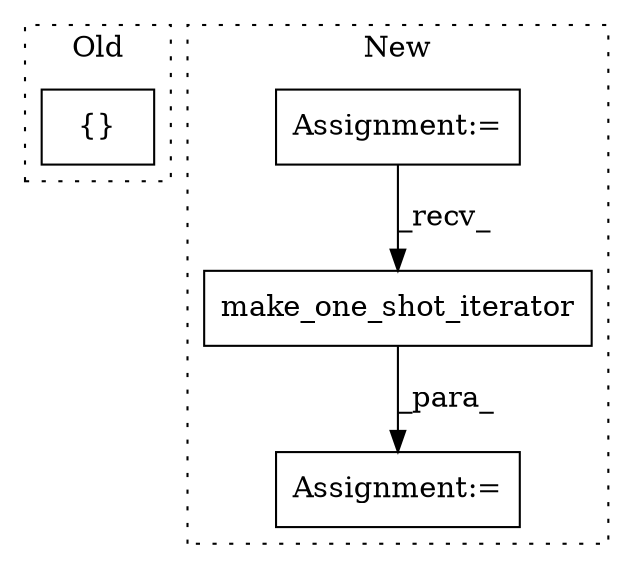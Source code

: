 digraph G {
subgraph cluster0 {
1 [label="{}" a="4" s="1003,1036" l="1,1" shape="box"];
label = "Old";
style="dotted";
}
subgraph cluster1 {
2 [label="make_one_shot_iterator" a="32" s="1066" l="24" shape="box"];
3 [label="Assignment:=" a="7" s="797" l="1" shape="box"];
4 [label="Assignment:=" a="7" s="1057" l="1" shape="box"];
label = "New";
style="dotted";
}
2 -> 4 [label="_para_"];
3 -> 2 [label="_recv_"];
}
